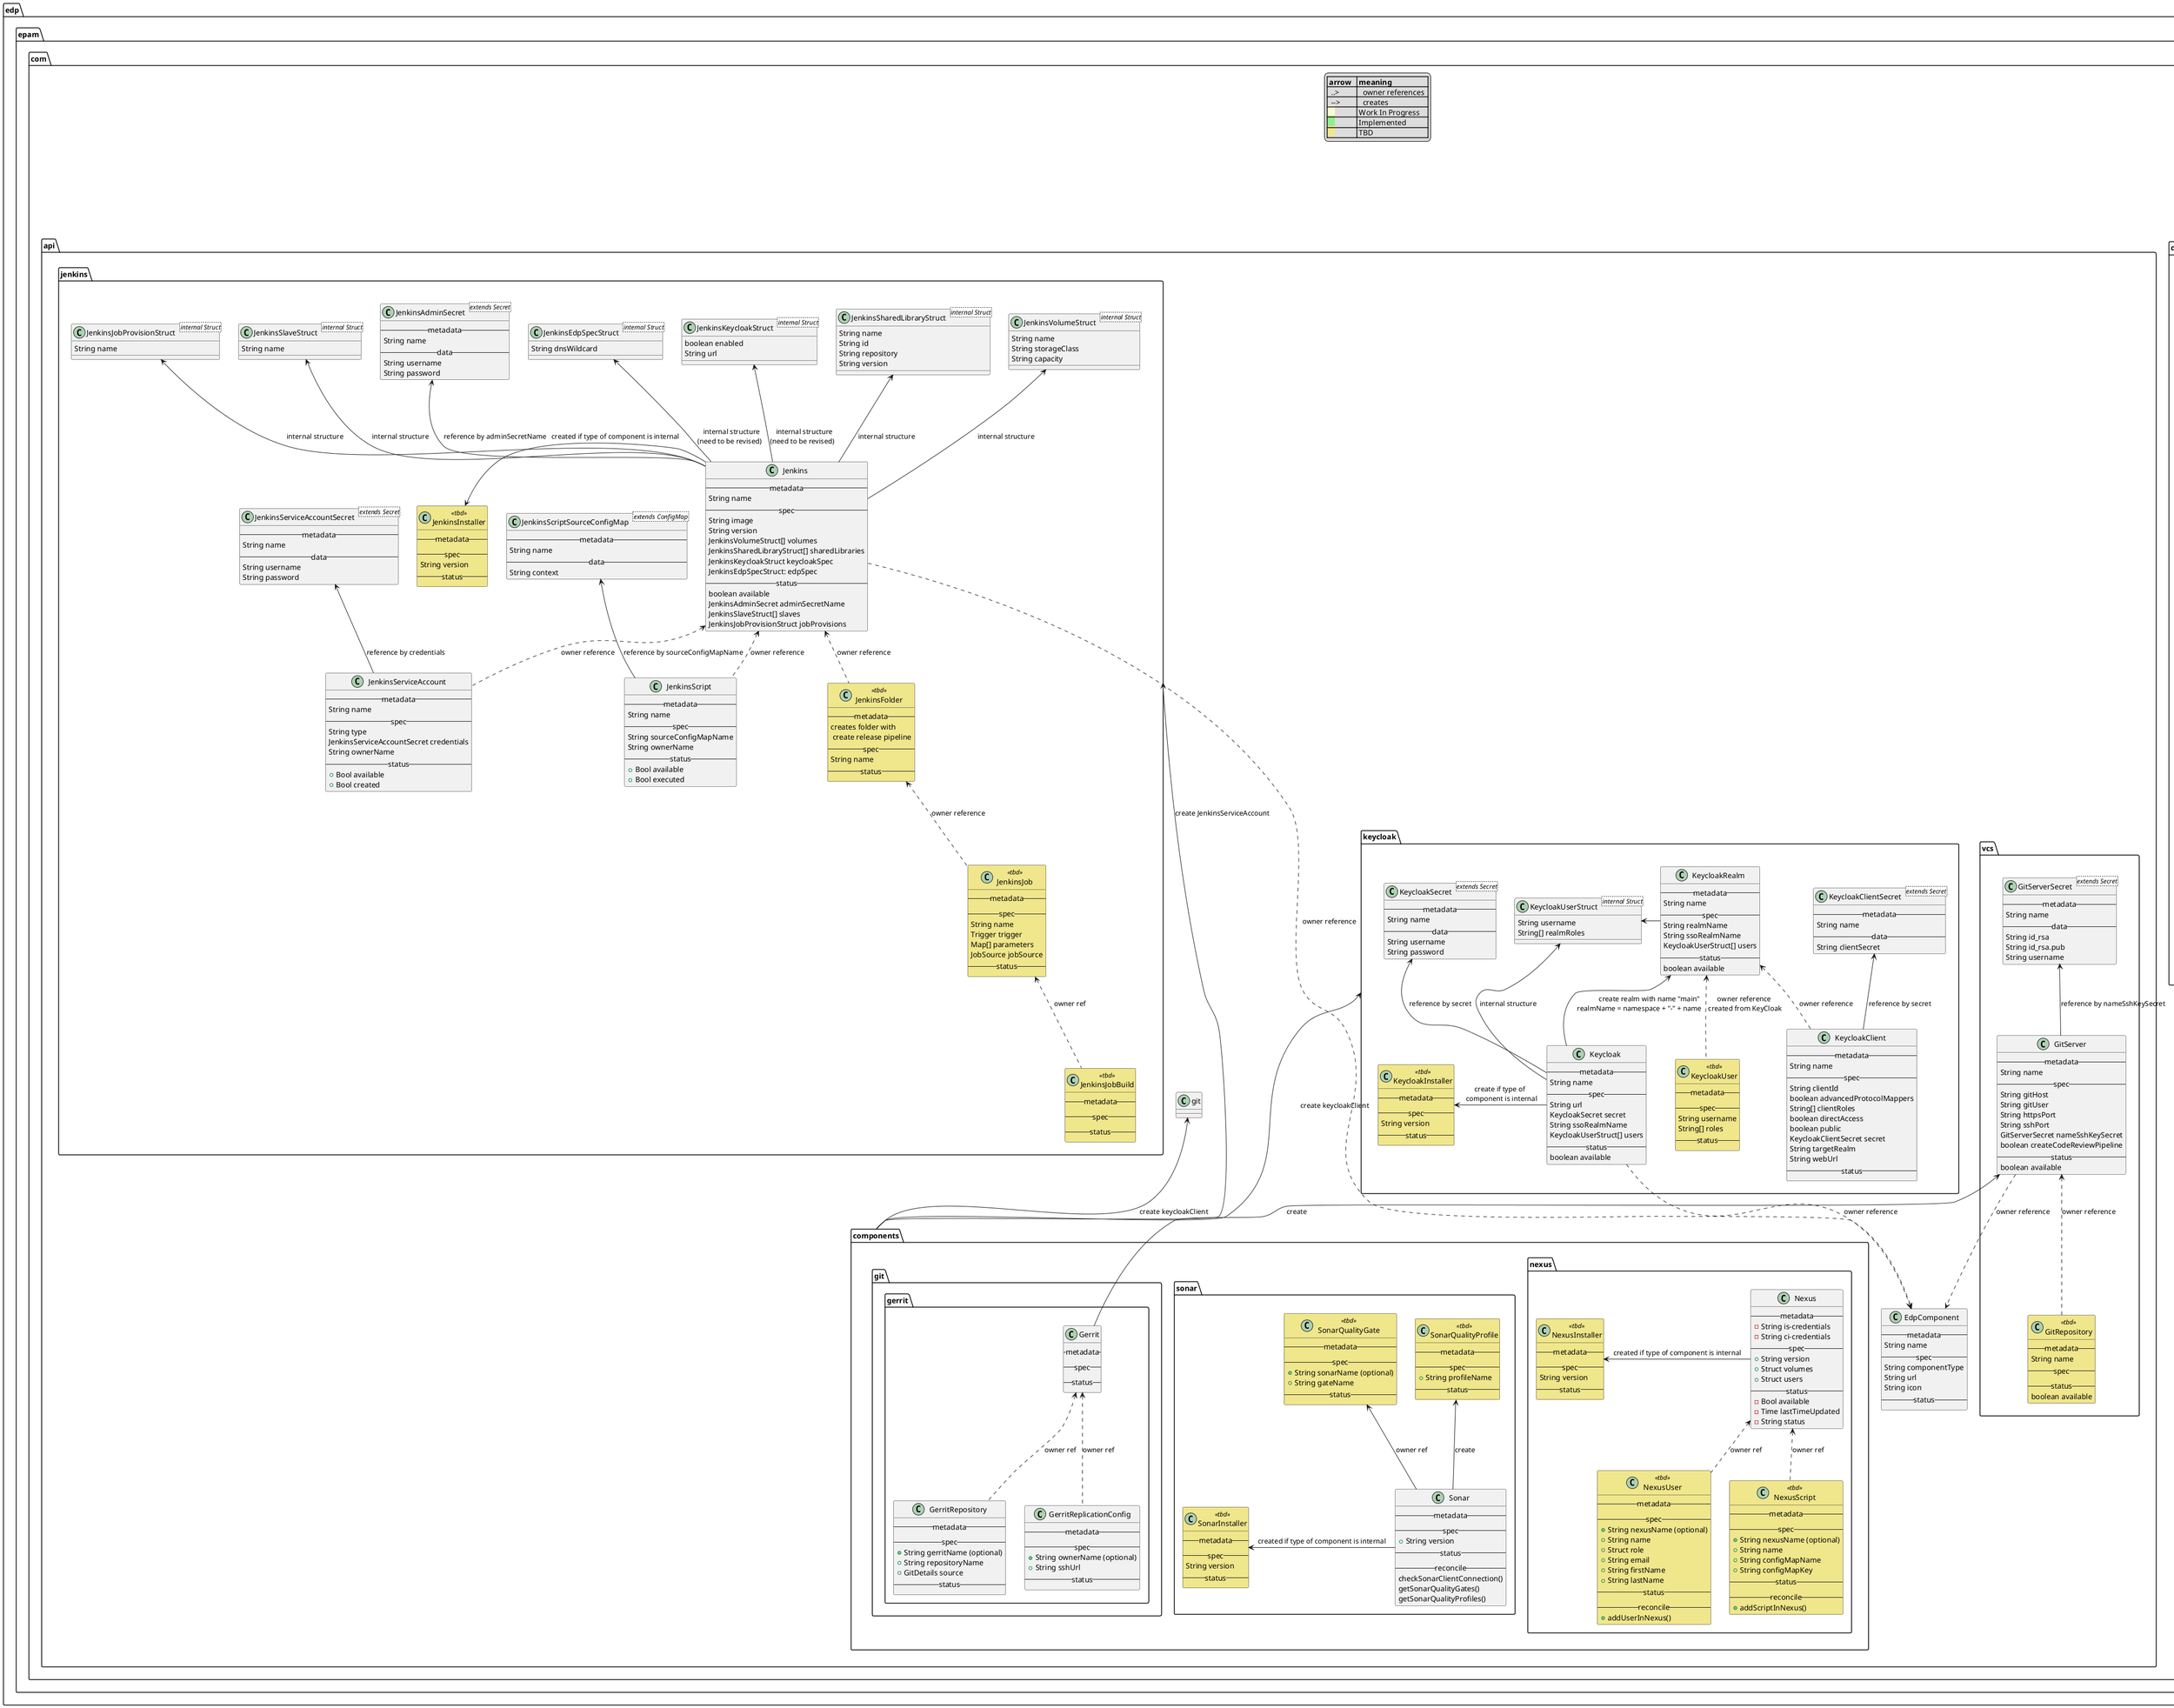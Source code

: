 
@startuml

package edp.epam.com {


  package domain {


    class Codebase {
      -- metadata --
      -- spec --
      String name
      CodebaseType type
      VCS
      techFramework
      -- status --
      -- reconcile --
      +JenkinsFolderCr
      +GitRepositoryCr
    }

    enum CodebaseType {
      APPLICATION
      AUTOTESTS
      LIBRARY
    }
    Codebase -left-> CodebaseType
    Codebase -right[hidden]-> CdPipeline

    class TechologyFramework {
      -- metadata --
      -- spec --
        String language
        String jenkinsSlaveAlias
        String jenkinsSlaveVersion
      -- status --
    }
    TechologyFramework -up[hidden]-> CodebaseType
    Codebase --> TechologyFramework :create

    class CodebaseBranch {
      -- metadata --
      -- spec --
        + String name
      -- status --
      -- reconcile --
      +JenkinsJobCrs
      +GitBranchCr
    }
    CodebaseBranch .u.>  Codebase : "owner ref"
    CodebaseBranch -r-> CodebaseArtifactStream : create

    class CodebaseArtifact {
      -- metadata --
      -- spec --
        + String commit
        + ArtifactType type
      -- status --
        String version
        String url
    }
    CodebaseArtifact .u.> CodebaseBranch: "owner ref"

    enum ArtifactType {
      ZIP
      JAR
      DOCKER
    }
    CodebaseArtifact -left-> ArtifactType

    class CdPipeline {
      -- metadata --
      -- spec --
        CodebaseArtifactStream[] applications
        ThirdPartyService[] services
      -- status --
      -- reconcile --
      +JenkinsFolderCr
    }
    CdPipeline -d-> ThirdPartyService: create
    CdPipeline -d-> CdPipelineStage: create

    class CodebaseArtifactStream {
      -- metadata --
      -- spec --
        + String name
        + CodbaseArtifact[] availableArtifacts
      -- status --
        String version
        String url
    }
    CodebaseArtifact .u.> CodebaseArtifactStream : "owner ref"
    CodebaseArtifactStream .u.> CdPipeline : "owner ref"
    CodebaseArtifactStream *-r[hidden]- ThirdPartyService


    class ThirdPartyService {
      -- metadata --
      -- spec --
      -- status --
    }

    class CdPipelineStage {
      -- metadata --
      -- spec --
        CdQualityGate[] qualityGates
        TriggerType triggerType
      -- status --
      -- reconcile --
      +JenkinsJobCr
    }
    CdPipelineStage -d-> CdQualityGate: create
    CdPipelineStage -u-> CodebaseArtifactStream : create input stream
    CdPipelineStage -u-> CodebaseArtifactStream : create output stream
    CdPipelineStage ..> CdPipelineStage : owner ref next stage

    enum TriggerType {
      MANUAL
      NEW_ARTIFACT
    }
    CdPipelineStage --> TriggerType

    class CdQualityGate {
      -- metadata --
      -- spec --
        CdQualityGateType type
        CodebaseBranch autotest
        String command2Run
        String command2CheckQualityGate
      -- status --

    }
    CdQualityGate .up.> CodebaseBranch: owner ref

    class CdStageDeploy {
      -- metadata --
      -- spec --
        CdPipelineStage stage
        CodebaseArtifact: artifacts
      -- status --
    }
    CdStageDeploy .u.> CdPipelineStage :owner ref


  }

  package api {

    class EdpComponent {
      -- metadata --
      String name
      -- spec --
      String componentType
      String url
      String icon
      -- status --
    }

    vcs -r[hidden]-> keycloak
    package vcs {
      class GitServer {
      -- metadata --
        String name
      -- spec --
        String gitHost
        String gitUser
        String httpsPort
        String sshPort
        GitServerSecret nameSshKeySecret
        boolean createCodeReviewPipeline
      -- status --
        boolean available
      }
      EdpComponent <.u. GitServer : "owner reference"

      class GitServerSecret <extends Secret> {
      -- metadata --
        String name
      -- data --
        String id_rsa
        String id_rsa.pub
        String username
      }
      GitServerSecret <-d- GitServer : "reference by nameSshKeySecret"


      class GitRepository <<tbd>> {
      -- metadata --
        String name
      -- spec --
      -- status --
        boolean available
      }
      GitRepository .u.> GitServer : "owner reference"

    }

    package keycloak {
      class Keycloak {
      -- metadata --
        String name
      -- spec --
        String url
        KeycloakSecret secret
        String ssoRealmName
        KeycloakUserStruct[] users
      -- status --
        boolean available
      }
      EdpComponent <.u. Keycloak : "owner reference"

      class KeycloakInstaller<<tbd>> {
      -- metadata --
      -- spec --
        String version
      -- status --
      }
      KeycloakInstaller <-r- Keycloak : create if type of \n component is internal

      class KeycloakUserStruct <internal Struct> {
          String username
          String[] realmRoles
      }
      KeycloakUserStruct <-d- Keycloak : "internal structure"

      class KeycloakSecret <extends Secret> {
      -- metadata --
        String name
      -- data --
        String username
        String password
      }
      KeycloakSecret <-d- Keycloak : "reference by secret"

      class KeycloakRealm {
      -- metadata --
        String name
      -- spec --
        String realmName
        String ssoRealmName
        KeycloakUserStruct[] users
      -- status --
        boolean available
      }
      KeycloakRealm <-d- Keycloak : "create realm with name "main" \r realmName = namespace + "-" + name"
      KeycloakUserStruct <-r- KeycloakRealm

      class KeycloakClient {
      -- metadata --
        String name
      -- spec --
        String clientId
        boolean advancedProtocolMappers
        String[] clientRoles
        boolean directAccess
        boolean public
        KeycloakClientSecret secret
        String targetRealm
        String webUrl
      -- status --
      }
      KeycloakClient .u.> KeycloakRealm : "owner reference"

      class KeycloakClientSecret <extends Secret> {
      -- metadata --
        String name
      -- data --
        String clientSecret
      }
      KeycloakClientSecret <-d- KeycloakClient : "reference by secret"

      class KeycloakUser <<tbd>> {
      -- metadata --
      -- spec --
        String username
        String[] roles
      -- status --
      }
      KeycloakUser .u.> KeycloakRealm : "owner reference \n created from KeyCloak "

    }

    package jenkins {
      class Jenkins {
      -- metadata --
        String name
      -- spec --
        String image
        String version
        JenkinsVolumeStruct[] volumes
        JenkinsSharedLibraryStruct[] sharedLibraries
        JenkinsKeycloakStruct keycloakSpec
        JenkinsEdpSpecStruct: edpSpec
      -- status --
        boolean available
        JenkinsAdminSecret adminSecretName
        JenkinsSlaveStruct[] slaves
        JenkinsJobProvisionStruct jobProvisions
      }
      EdpComponent <.u. Jenkins : "owner reference"

      class JenkinsVolumeStruct <internal Struct> {
          String name
          String storageClass
          String capacity
      }
      JenkinsVolumeStruct <-- Jenkins : "internal structure"

      class JenkinsSharedLibraryStruct <internal Struct> {
          String name
          String id
          String repository
          String version
      }
      JenkinsSharedLibraryStruct <-- Jenkins : "internal structure"

      class JenkinsKeycloakStruct <internal Struct> {
          boolean enabled
          String url
      }
      JenkinsKeycloakStruct <-- Jenkins : "internal structure \r(need to be revised)"

      class JenkinsEdpSpecStruct <internal Struct> {
          String dnsWildcard
      }
      JenkinsEdpSpecStruct <-- Jenkins : "internal structure \r(need to be revised)"


      class JenkinsAdminSecret <extends Secret> {
      -- metadata --
        String name
      -- data --
        String username
        String password
      }
      JenkinsAdminSecret <-- Jenkins : "reference by adminSecretName"

      class JenkinsSlaveStruct <internal Struct> {
          String name
      }
      JenkinsSlaveStruct <-- Jenkins : "internal structure"

      class JenkinsJobProvisionStruct <internal Struct> {
          String name
      }
      JenkinsJobProvisionStruct <-- Jenkins : "internal structure"


      class JenkinsScript {
      -- metadata --
        String name
      -- spec --
        String sourceConfigMapName
        String ownerName
      -- status --
        + Bool available
        + Bool executed
      }
      JenkinsScript .u.> Jenkins : "owner reference"

      class JenkinsScriptSourceConfigMap <extends ConfigMap> {
      -- metadata --
        String name
      -- data --
        String context
      }
      JenkinsScriptSourceConfigMap <-d- JenkinsScript : "reference by sourceConfigMapName"


      class JenkinsInstaller <<tbd>> {
      -- metadata --
      -- spec --
        String version
      -- status --
      }
      JenkinsInstaller <-r- Jenkins : created if type of component is internal

      class JenkinsServiceAccount {
      -- metadata --
        String name
      -- spec --
        String type
        JenkinsServiceAccountSecret credentials
        String ownerName
      -- status --
        + Bool available
        + Bool created
      }
      JenkinsServiceAccount .u.> Jenkins : "owner reference"

      class JenkinsServiceAccountSecret <extends Secret> {
      -- metadata --
        String name
      -- data --
        String username
        String password
      }
      JenkinsServiceAccountSecret <-d- JenkinsServiceAccount : "reference by credentials"

      class JenkinsFolder <<tbd>> {
      -- metadata --
      creates folder with \n create release pipeline
      -- spec --
        String name
      -- status --
      }
      JenkinsFolder .u.> Jenkins : "owner reference"

      class JenkinsJob <<tbd>> {
      -- metadata --
      -- spec --
        String name
        Trigger trigger
        Map[] parameters
        JobSource jobSource
      -- status --
      }
      JenkinsJob .u.> JenkinsFolder : "owner reference"

      class JenkinsJobBuild <<tbd>> {
      -- metadata --
      -- spec --
      -- status --
      }
      JenkinsJobBuild .u.> JenkinsJob : "owner ref"

  }

'  EdpComponent <.u.components: : "owner reference from a component"
  components -u-> jenkins  : "create JenkinsServiceAccount"
  components -u-> keycloak : "create keycloakClient"
  components -u-> git : "create keycloakClient"

  package components {
    package nexus {
      class Nexus {
        -- metadata --
        - String is-credentials
        - String ci-credentials
        -- spec --
        + String version
        + Struct volumes
        + Struct users
        -- status --
        - Bool available
        - Time lastTimeUpdated
        - String status
      }
      Nexus -u[hidden]-> JenkinsJobBuild

      class NexusInstaller <<tbd>> {
      -- metadata --
      -- spec --
        String version
      -- status --
      }
      NexusInstaller <-r- Nexus : created if type of component is internal


      class NexusUser <<tbd>> {
        -- metadata --
        -- spec --
        + String nexusName (optional)
        + String name
        + Struct role
        + String email
        + String firstName
        + String lastName
        -- status --
        -- reconcile --
        +addUserInNexus()
      }
      NexusUser .u.> Nexus : owner ref

      class NexusScript <<tbd>> {
        -- metadata --
        -- spec --
        + String nexusName (optional)
        + String name
        + String configMapName
        + String configMapKey
        -- status --
        -- reconcile --
        +addScriptInNexus()
      }
      NexusScript .u.> Nexus : owner ref
    }

    package sonar {
      class Sonar {
        -- metadata --
        -- spec --
        + String version
        -- status --
        -- reconcile --
        checkSonarClientConnection()
        getSonarQualityGates()
        getSonarQualityProfiles()
      }

      class SonarInstaller <<tbd>> {
      -- metadata --
      -- spec --
        String version
      -- status --
      }
      SonarInstaller <-r- Sonar : created if type of component is internal

      class SonarQualityProfile<<tbd>> {
        -- metadata --
        -- spec --
        + String profileName
        -- status --
      }
      SonarQualityProfile <-d- Sonar : create

      class SonarQualityGate<<tbd>> {
        -- metadata --
        -- spec --
        + String sonarName (optional)
        + String gateName
        -- status --
      }
      SonarQualityGate <-d-  Sonar : owner ref
    }

    package git {
      package gerrit {
        class Gerrit {
          -- metadata --
          -- spec --
          -- status --
        }
        Gerrit -u-> GitServer :create

        class GerritRepository {
          -- metadata --
          -- spec --
          + String gerritName (optional)
          + String repositoryName
          + GitDetails source
          -- status --
        }
        GerritRepository .u.> Gerrit : owner ref

        class GerritReplicationConfig {
                  -- metadata --
                  -- spec --
                  + String ownerName (optional)
                  + String sshUrl
                  -- status --
                }
                GerritReplicationConfig .u.> Gerrit : owner ref

      }
     }
  }
}

legend
|= arrow   |= meaning|
|  ..>     |   owner references  |
|  -->     |   creates     |
|<back:LightGoldenRodYellow>    </back>| Work In Progress |
|<back:LightGreen>    </back>| Implemented |
|<back:Khaki>    </back>| TBD |
endlegend

skinparam class {
	backgroundColor<<impl>> LightGoldenRodYellow
	backgroundColor<<wip>> LightGreen
	backgroundColor<<tbd>> Khaki
}
@enduml
